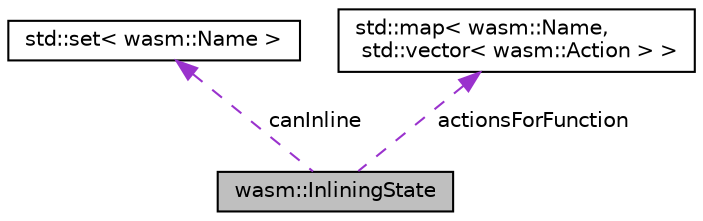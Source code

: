digraph "wasm::InliningState"
{
  edge [fontname="Helvetica",fontsize="10",labelfontname="Helvetica",labelfontsize="10"];
  node [fontname="Helvetica",fontsize="10",shape=record];
  Node1 [label="wasm::InliningState",height=0.2,width=0.4,color="black", fillcolor="grey75", style="filled", fontcolor="black"];
  Node2 -> Node1 [dir="back",color="darkorchid3",fontsize="10",style="dashed",label=" canInline" ,fontname="Helvetica"];
  Node2 [label="std::set\< wasm::Name \>",height=0.2,width=0.4,color="black", fillcolor="white", style="filled",URL="$classstd_1_1set.html"];
  Node3 -> Node1 [dir="back",color="darkorchid3",fontsize="10",style="dashed",label=" actionsForFunction" ,fontname="Helvetica"];
  Node3 [label="std::map\< wasm::Name,\l std::vector\< wasm::Action \> \>",height=0.2,width=0.4,color="black", fillcolor="white", style="filled",URL="$classstd_1_1map.html"];
}
